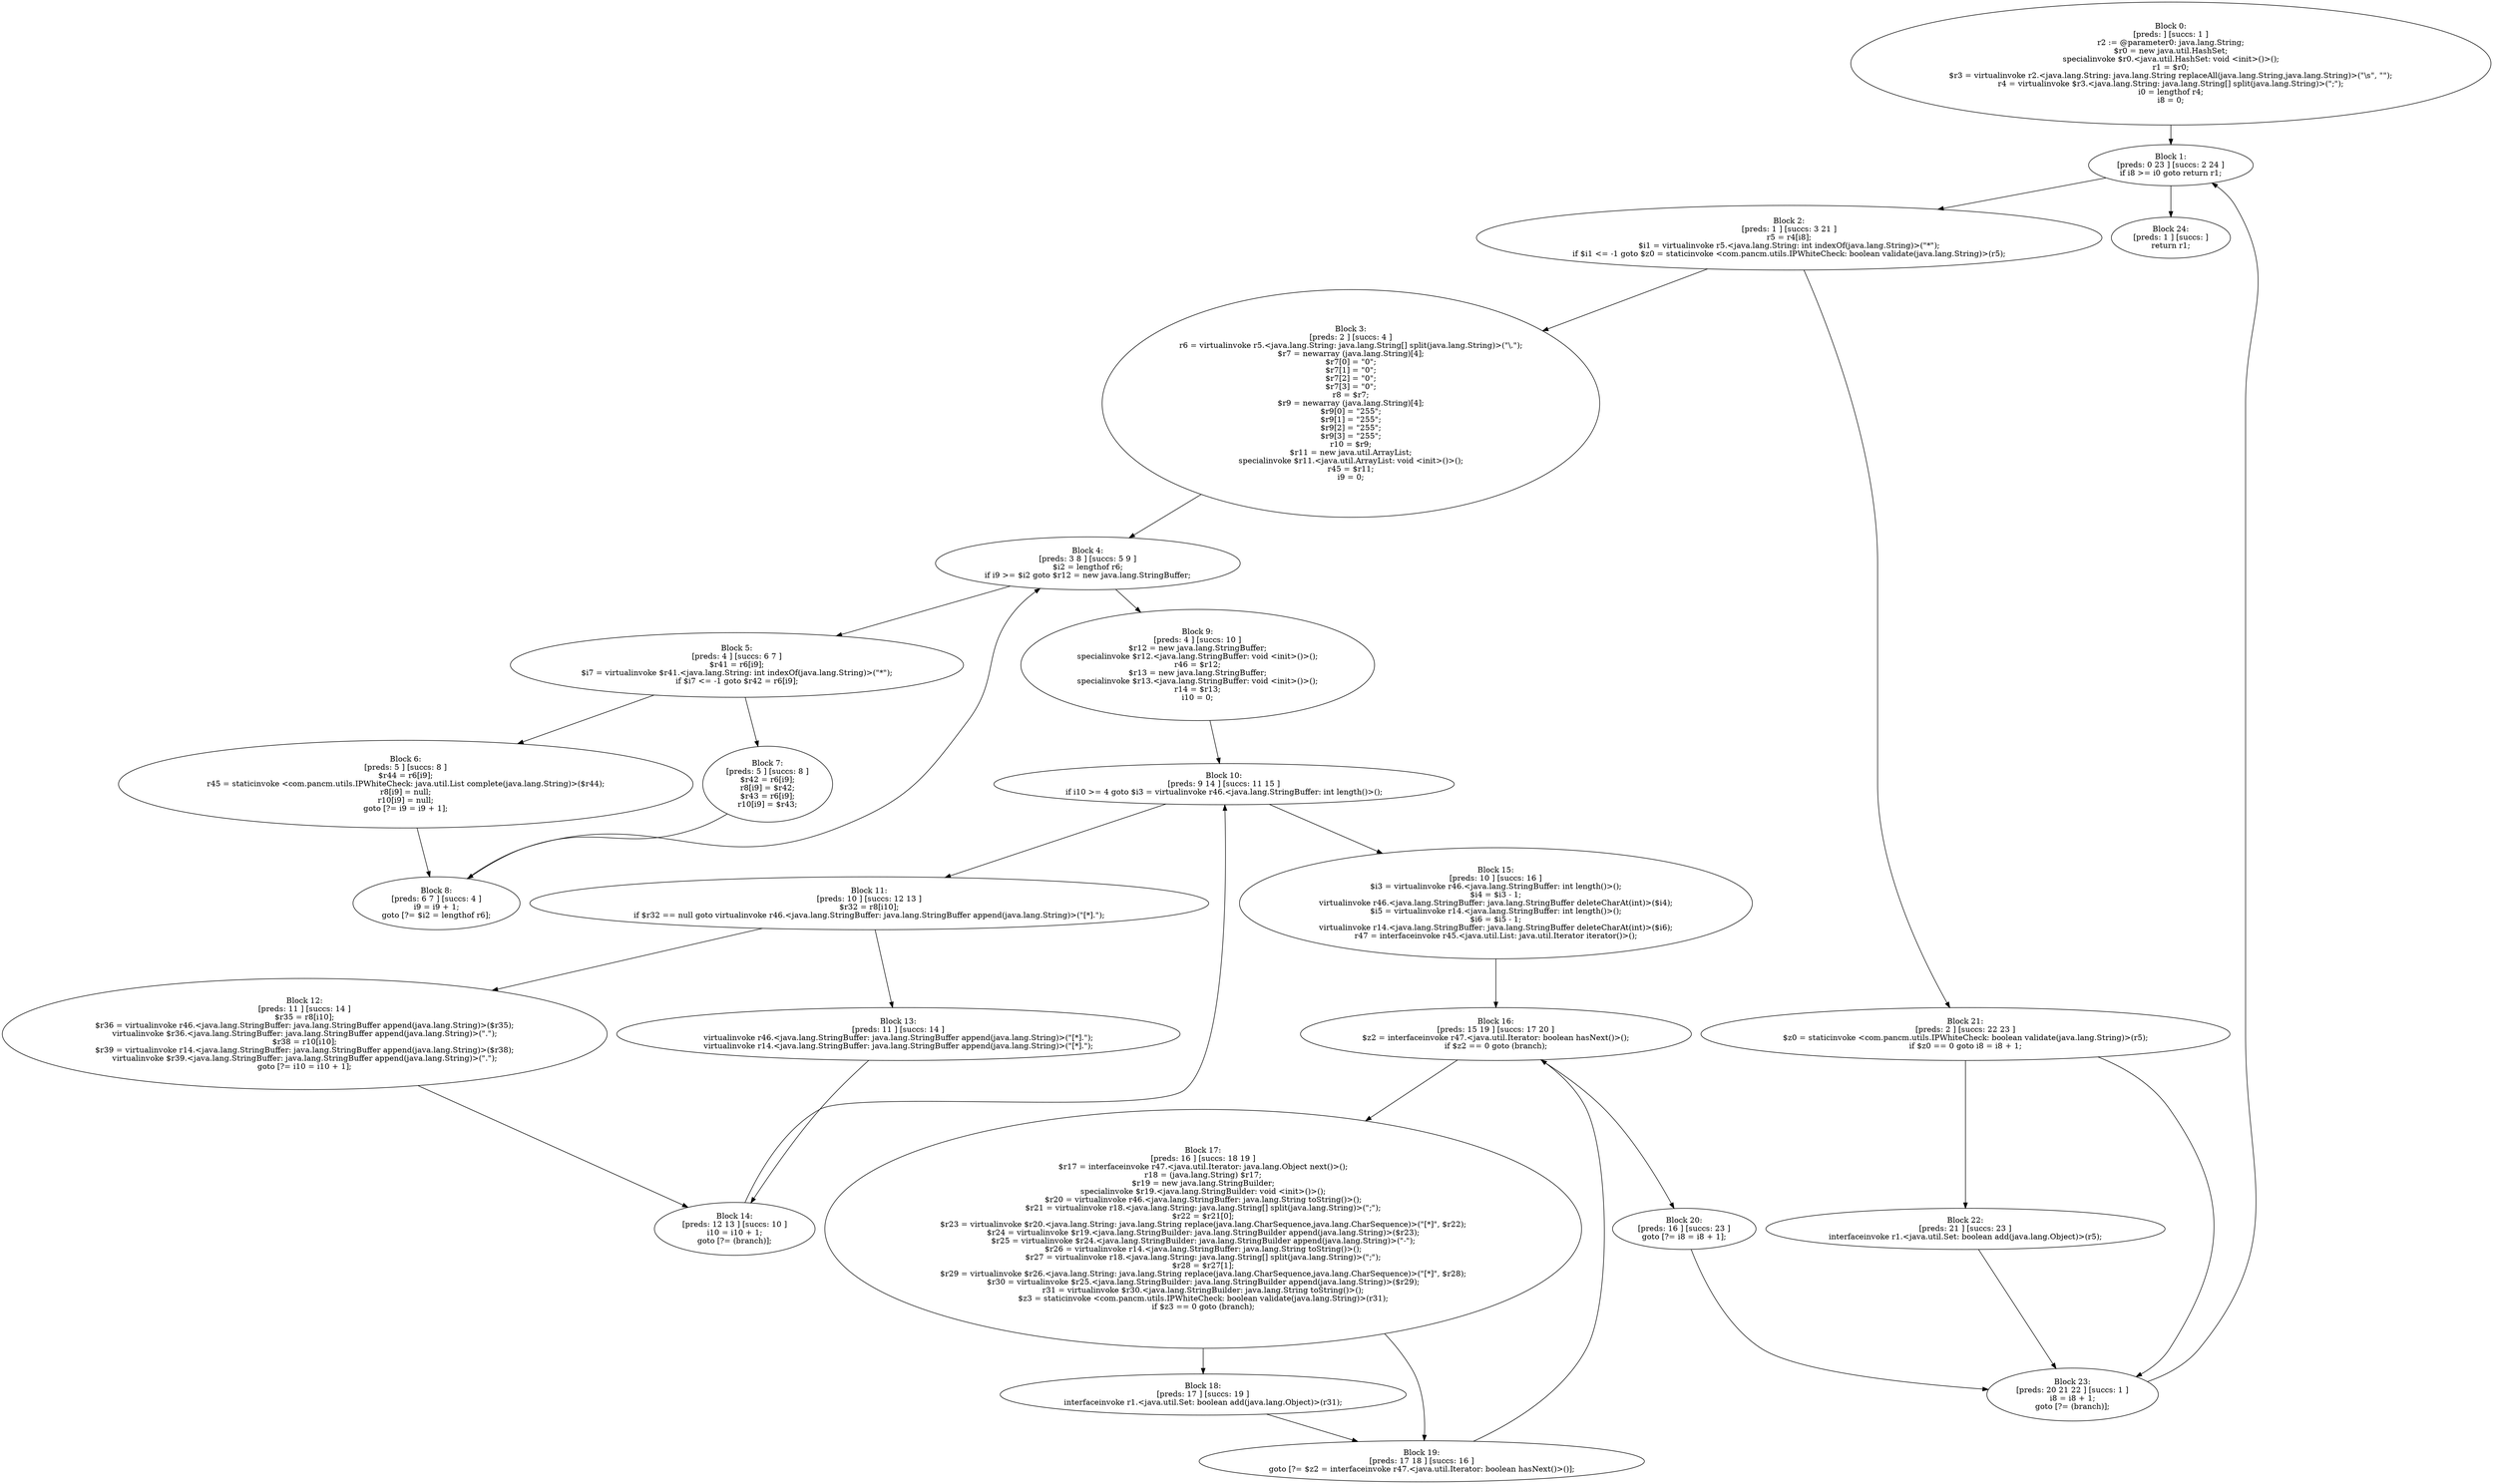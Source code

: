 digraph "unitGraph" {
    "Block 0:
[preds: ] [succs: 1 ]
r2 := @parameter0: java.lang.String;
$r0 = new java.util.HashSet;
specialinvoke $r0.<java.util.HashSet: void <init>()>();
r1 = $r0;
$r3 = virtualinvoke r2.<java.lang.String: java.lang.String replaceAll(java.lang.String,java.lang.String)>(\"\\s\", \"\");
r4 = virtualinvoke $r3.<java.lang.String: java.lang.String[] split(java.lang.String)>(\";\");
i0 = lengthof r4;
i8 = 0;
"
    "Block 1:
[preds: 0 23 ] [succs: 2 24 ]
if i8 >= i0 goto return r1;
"
    "Block 2:
[preds: 1 ] [succs: 3 21 ]
r5 = r4[i8];
$i1 = virtualinvoke r5.<java.lang.String: int indexOf(java.lang.String)>(\"*\");
if $i1 <= -1 goto $z0 = staticinvoke <com.pancm.utils.IPWhiteCheck: boolean validate(java.lang.String)>(r5);
"
    "Block 3:
[preds: 2 ] [succs: 4 ]
r6 = virtualinvoke r5.<java.lang.String: java.lang.String[] split(java.lang.String)>(\"\\.\");
$r7 = newarray (java.lang.String)[4];
$r7[0] = \"0\";
$r7[1] = \"0\";
$r7[2] = \"0\";
$r7[3] = \"0\";
r8 = $r7;
$r9 = newarray (java.lang.String)[4];
$r9[0] = \"255\";
$r9[1] = \"255\";
$r9[2] = \"255\";
$r9[3] = \"255\";
r10 = $r9;
$r11 = new java.util.ArrayList;
specialinvoke $r11.<java.util.ArrayList: void <init>()>();
r45 = $r11;
i9 = 0;
"
    "Block 4:
[preds: 3 8 ] [succs: 5 9 ]
$i2 = lengthof r6;
if i9 >= $i2 goto $r12 = new java.lang.StringBuffer;
"
    "Block 5:
[preds: 4 ] [succs: 6 7 ]
$r41 = r6[i9];
$i7 = virtualinvoke $r41.<java.lang.String: int indexOf(java.lang.String)>(\"*\");
if $i7 <= -1 goto $r42 = r6[i9];
"
    "Block 6:
[preds: 5 ] [succs: 8 ]
$r44 = r6[i9];
r45 = staticinvoke <com.pancm.utils.IPWhiteCheck: java.util.List complete(java.lang.String)>($r44);
r8[i9] = null;
r10[i9] = null;
goto [?= i9 = i9 + 1];
"
    "Block 7:
[preds: 5 ] [succs: 8 ]
$r42 = r6[i9];
r8[i9] = $r42;
$r43 = r6[i9];
r10[i9] = $r43;
"
    "Block 8:
[preds: 6 7 ] [succs: 4 ]
i9 = i9 + 1;
goto [?= $i2 = lengthof r6];
"
    "Block 9:
[preds: 4 ] [succs: 10 ]
$r12 = new java.lang.StringBuffer;
specialinvoke $r12.<java.lang.StringBuffer: void <init>()>();
r46 = $r12;
$r13 = new java.lang.StringBuffer;
specialinvoke $r13.<java.lang.StringBuffer: void <init>()>();
r14 = $r13;
i10 = 0;
"
    "Block 10:
[preds: 9 14 ] [succs: 11 15 ]
if i10 >= 4 goto $i3 = virtualinvoke r46.<java.lang.StringBuffer: int length()>();
"
    "Block 11:
[preds: 10 ] [succs: 12 13 ]
$r32 = r8[i10];
if $r32 == null goto virtualinvoke r46.<java.lang.StringBuffer: java.lang.StringBuffer append(java.lang.String)>(\"[*].\");
"
    "Block 12:
[preds: 11 ] [succs: 14 ]
$r35 = r8[i10];
$r36 = virtualinvoke r46.<java.lang.StringBuffer: java.lang.StringBuffer append(java.lang.String)>($r35);
virtualinvoke $r36.<java.lang.StringBuffer: java.lang.StringBuffer append(java.lang.String)>(\".\");
$r38 = r10[i10];
$r39 = virtualinvoke r14.<java.lang.StringBuffer: java.lang.StringBuffer append(java.lang.String)>($r38);
virtualinvoke $r39.<java.lang.StringBuffer: java.lang.StringBuffer append(java.lang.String)>(\".\");
goto [?= i10 = i10 + 1];
"
    "Block 13:
[preds: 11 ] [succs: 14 ]
virtualinvoke r46.<java.lang.StringBuffer: java.lang.StringBuffer append(java.lang.String)>(\"[*].\");
virtualinvoke r14.<java.lang.StringBuffer: java.lang.StringBuffer append(java.lang.String)>(\"[*].\");
"
    "Block 14:
[preds: 12 13 ] [succs: 10 ]
i10 = i10 + 1;
goto [?= (branch)];
"
    "Block 15:
[preds: 10 ] [succs: 16 ]
$i3 = virtualinvoke r46.<java.lang.StringBuffer: int length()>();
$i4 = $i3 - 1;
virtualinvoke r46.<java.lang.StringBuffer: java.lang.StringBuffer deleteCharAt(int)>($i4);
$i5 = virtualinvoke r14.<java.lang.StringBuffer: int length()>();
$i6 = $i5 - 1;
virtualinvoke r14.<java.lang.StringBuffer: java.lang.StringBuffer deleteCharAt(int)>($i6);
r47 = interfaceinvoke r45.<java.util.List: java.util.Iterator iterator()>();
"
    "Block 16:
[preds: 15 19 ] [succs: 17 20 ]
$z2 = interfaceinvoke r47.<java.util.Iterator: boolean hasNext()>();
if $z2 == 0 goto (branch);
"
    "Block 17:
[preds: 16 ] [succs: 18 19 ]
$r17 = interfaceinvoke r47.<java.util.Iterator: java.lang.Object next()>();
r18 = (java.lang.String) $r17;
$r19 = new java.lang.StringBuilder;
specialinvoke $r19.<java.lang.StringBuilder: void <init>()>();
$r20 = virtualinvoke r46.<java.lang.StringBuffer: java.lang.String toString()>();
$r21 = virtualinvoke r18.<java.lang.String: java.lang.String[] split(java.lang.String)>(\";\");
$r22 = $r21[0];
$r23 = virtualinvoke $r20.<java.lang.String: java.lang.String replace(java.lang.CharSequence,java.lang.CharSequence)>(\"[*]\", $r22);
$r24 = virtualinvoke $r19.<java.lang.StringBuilder: java.lang.StringBuilder append(java.lang.String)>($r23);
$r25 = virtualinvoke $r24.<java.lang.StringBuilder: java.lang.StringBuilder append(java.lang.String)>(\"-\");
$r26 = virtualinvoke r14.<java.lang.StringBuffer: java.lang.String toString()>();
$r27 = virtualinvoke r18.<java.lang.String: java.lang.String[] split(java.lang.String)>(\";\");
$r28 = $r27[1];
$r29 = virtualinvoke $r26.<java.lang.String: java.lang.String replace(java.lang.CharSequence,java.lang.CharSequence)>(\"[*]\", $r28);
$r30 = virtualinvoke $r25.<java.lang.StringBuilder: java.lang.StringBuilder append(java.lang.String)>($r29);
r31 = virtualinvoke $r30.<java.lang.StringBuilder: java.lang.String toString()>();
$z3 = staticinvoke <com.pancm.utils.IPWhiteCheck: boolean validate(java.lang.String)>(r31);
if $z3 == 0 goto (branch);
"
    "Block 18:
[preds: 17 ] [succs: 19 ]
interfaceinvoke r1.<java.util.Set: boolean add(java.lang.Object)>(r31);
"
    "Block 19:
[preds: 17 18 ] [succs: 16 ]
goto [?= $z2 = interfaceinvoke r47.<java.util.Iterator: boolean hasNext()>()];
"
    "Block 20:
[preds: 16 ] [succs: 23 ]
goto [?= i8 = i8 + 1];
"
    "Block 21:
[preds: 2 ] [succs: 22 23 ]
$z0 = staticinvoke <com.pancm.utils.IPWhiteCheck: boolean validate(java.lang.String)>(r5);
if $z0 == 0 goto i8 = i8 + 1;
"
    "Block 22:
[preds: 21 ] [succs: 23 ]
interfaceinvoke r1.<java.util.Set: boolean add(java.lang.Object)>(r5);
"
    "Block 23:
[preds: 20 21 22 ] [succs: 1 ]
i8 = i8 + 1;
goto [?= (branch)];
"
    "Block 24:
[preds: 1 ] [succs: ]
return r1;
"
    "Block 0:
[preds: ] [succs: 1 ]
r2 := @parameter0: java.lang.String;
$r0 = new java.util.HashSet;
specialinvoke $r0.<java.util.HashSet: void <init>()>();
r1 = $r0;
$r3 = virtualinvoke r2.<java.lang.String: java.lang.String replaceAll(java.lang.String,java.lang.String)>(\"\\s\", \"\");
r4 = virtualinvoke $r3.<java.lang.String: java.lang.String[] split(java.lang.String)>(\";\");
i0 = lengthof r4;
i8 = 0;
"->"Block 1:
[preds: 0 23 ] [succs: 2 24 ]
if i8 >= i0 goto return r1;
";
    "Block 1:
[preds: 0 23 ] [succs: 2 24 ]
if i8 >= i0 goto return r1;
"->"Block 2:
[preds: 1 ] [succs: 3 21 ]
r5 = r4[i8];
$i1 = virtualinvoke r5.<java.lang.String: int indexOf(java.lang.String)>(\"*\");
if $i1 <= -1 goto $z0 = staticinvoke <com.pancm.utils.IPWhiteCheck: boolean validate(java.lang.String)>(r5);
";
    "Block 1:
[preds: 0 23 ] [succs: 2 24 ]
if i8 >= i0 goto return r1;
"->"Block 24:
[preds: 1 ] [succs: ]
return r1;
";
    "Block 2:
[preds: 1 ] [succs: 3 21 ]
r5 = r4[i8];
$i1 = virtualinvoke r5.<java.lang.String: int indexOf(java.lang.String)>(\"*\");
if $i1 <= -1 goto $z0 = staticinvoke <com.pancm.utils.IPWhiteCheck: boolean validate(java.lang.String)>(r5);
"->"Block 3:
[preds: 2 ] [succs: 4 ]
r6 = virtualinvoke r5.<java.lang.String: java.lang.String[] split(java.lang.String)>(\"\\.\");
$r7 = newarray (java.lang.String)[4];
$r7[0] = \"0\";
$r7[1] = \"0\";
$r7[2] = \"0\";
$r7[3] = \"0\";
r8 = $r7;
$r9 = newarray (java.lang.String)[4];
$r9[0] = \"255\";
$r9[1] = \"255\";
$r9[2] = \"255\";
$r9[3] = \"255\";
r10 = $r9;
$r11 = new java.util.ArrayList;
specialinvoke $r11.<java.util.ArrayList: void <init>()>();
r45 = $r11;
i9 = 0;
";
    "Block 2:
[preds: 1 ] [succs: 3 21 ]
r5 = r4[i8];
$i1 = virtualinvoke r5.<java.lang.String: int indexOf(java.lang.String)>(\"*\");
if $i1 <= -1 goto $z0 = staticinvoke <com.pancm.utils.IPWhiteCheck: boolean validate(java.lang.String)>(r5);
"->"Block 21:
[preds: 2 ] [succs: 22 23 ]
$z0 = staticinvoke <com.pancm.utils.IPWhiteCheck: boolean validate(java.lang.String)>(r5);
if $z0 == 0 goto i8 = i8 + 1;
";
    "Block 3:
[preds: 2 ] [succs: 4 ]
r6 = virtualinvoke r5.<java.lang.String: java.lang.String[] split(java.lang.String)>(\"\\.\");
$r7 = newarray (java.lang.String)[4];
$r7[0] = \"0\";
$r7[1] = \"0\";
$r7[2] = \"0\";
$r7[3] = \"0\";
r8 = $r7;
$r9 = newarray (java.lang.String)[4];
$r9[0] = \"255\";
$r9[1] = \"255\";
$r9[2] = \"255\";
$r9[3] = \"255\";
r10 = $r9;
$r11 = new java.util.ArrayList;
specialinvoke $r11.<java.util.ArrayList: void <init>()>();
r45 = $r11;
i9 = 0;
"->"Block 4:
[preds: 3 8 ] [succs: 5 9 ]
$i2 = lengthof r6;
if i9 >= $i2 goto $r12 = new java.lang.StringBuffer;
";
    "Block 4:
[preds: 3 8 ] [succs: 5 9 ]
$i2 = lengthof r6;
if i9 >= $i2 goto $r12 = new java.lang.StringBuffer;
"->"Block 5:
[preds: 4 ] [succs: 6 7 ]
$r41 = r6[i9];
$i7 = virtualinvoke $r41.<java.lang.String: int indexOf(java.lang.String)>(\"*\");
if $i7 <= -1 goto $r42 = r6[i9];
";
    "Block 4:
[preds: 3 8 ] [succs: 5 9 ]
$i2 = lengthof r6;
if i9 >= $i2 goto $r12 = new java.lang.StringBuffer;
"->"Block 9:
[preds: 4 ] [succs: 10 ]
$r12 = new java.lang.StringBuffer;
specialinvoke $r12.<java.lang.StringBuffer: void <init>()>();
r46 = $r12;
$r13 = new java.lang.StringBuffer;
specialinvoke $r13.<java.lang.StringBuffer: void <init>()>();
r14 = $r13;
i10 = 0;
";
    "Block 5:
[preds: 4 ] [succs: 6 7 ]
$r41 = r6[i9];
$i7 = virtualinvoke $r41.<java.lang.String: int indexOf(java.lang.String)>(\"*\");
if $i7 <= -1 goto $r42 = r6[i9];
"->"Block 6:
[preds: 5 ] [succs: 8 ]
$r44 = r6[i9];
r45 = staticinvoke <com.pancm.utils.IPWhiteCheck: java.util.List complete(java.lang.String)>($r44);
r8[i9] = null;
r10[i9] = null;
goto [?= i9 = i9 + 1];
";
    "Block 5:
[preds: 4 ] [succs: 6 7 ]
$r41 = r6[i9];
$i7 = virtualinvoke $r41.<java.lang.String: int indexOf(java.lang.String)>(\"*\");
if $i7 <= -1 goto $r42 = r6[i9];
"->"Block 7:
[preds: 5 ] [succs: 8 ]
$r42 = r6[i9];
r8[i9] = $r42;
$r43 = r6[i9];
r10[i9] = $r43;
";
    "Block 6:
[preds: 5 ] [succs: 8 ]
$r44 = r6[i9];
r45 = staticinvoke <com.pancm.utils.IPWhiteCheck: java.util.List complete(java.lang.String)>($r44);
r8[i9] = null;
r10[i9] = null;
goto [?= i9 = i9 + 1];
"->"Block 8:
[preds: 6 7 ] [succs: 4 ]
i9 = i9 + 1;
goto [?= $i2 = lengthof r6];
";
    "Block 7:
[preds: 5 ] [succs: 8 ]
$r42 = r6[i9];
r8[i9] = $r42;
$r43 = r6[i9];
r10[i9] = $r43;
"->"Block 8:
[preds: 6 7 ] [succs: 4 ]
i9 = i9 + 1;
goto [?= $i2 = lengthof r6];
";
    "Block 8:
[preds: 6 7 ] [succs: 4 ]
i9 = i9 + 1;
goto [?= $i2 = lengthof r6];
"->"Block 4:
[preds: 3 8 ] [succs: 5 9 ]
$i2 = lengthof r6;
if i9 >= $i2 goto $r12 = new java.lang.StringBuffer;
";
    "Block 9:
[preds: 4 ] [succs: 10 ]
$r12 = new java.lang.StringBuffer;
specialinvoke $r12.<java.lang.StringBuffer: void <init>()>();
r46 = $r12;
$r13 = new java.lang.StringBuffer;
specialinvoke $r13.<java.lang.StringBuffer: void <init>()>();
r14 = $r13;
i10 = 0;
"->"Block 10:
[preds: 9 14 ] [succs: 11 15 ]
if i10 >= 4 goto $i3 = virtualinvoke r46.<java.lang.StringBuffer: int length()>();
";
    "Block 10:
[preds: 9 14 ] [succs: 11 15 ]
if i10 >= 4 goto $i3 = virtualinvoke r46.<java.lang.StringBuffer: int length()>();
"->"Block 11:
[preds: 10 ] [succs: 12 13 ]
$r32 = r8[i10];
if $r32 == null goto virtualinvoke r46.<java.lang.StringBuffer: java.lang.StringBuffer append(java.lang.String)>(\"[*].\");
";
    "Block 10:
[preds: 9 14 ] [succs: 11 15 ]
if i10 >= 4 goto $i3 = virtualinvoke r46.<java.lang.StringBuffer: int length()>();
"->"Block 15:
[preds: 10 ] [succs: 16 ]
$i3 = virtualinvoke r46.<java.lang.StringBuffer: int length()>();
$i4 = $i3 - 1;
virtualinvoke r46.<java.lang.StringBuffer: java.lang.StringBuffer deleteCharAt(int)>($i4);
$i5 = virtualinvoke r14.<java.lang.StringBuffer: int length()>();
$i6 = $i5 - 1;
virtualinvoke r14.<java.lang.StringBuffer: java.lang.StringBuffer deleteCharAt(int)>($i6);
r47 = interfaceinvoke r45.<java.util.List: java.util.Iterator iterator()>();
";
    "Block 11:
[preds: 10 ] [succs: 12 13 ]
$r32 = r8[i10];
if $r32 == null goto virtualinvoke r46.<java.lang.StringBuffer: java.lang.StringBuffer append(java.lang.String)>(\"[*].\");
"->"Block 12:
[preds: 11 ] [succs: 14 ]
$r35 = r8[i10];
$r36 = virtualinvoke r46.<java.lang.StringBuffer: java.lang.StringBuffer append(java.lang.String)>($r35);
virtualinvoke $r36.<java.lang.StringBuffer: java.lang.StringBuffer append(java.lang.String)>(\".\");
$r38 = r10[i10];
$r39 = virtualinvoke r14.<java.lang.StringBuffer: java.lang.StringBuffer append(java.lang.String)>($r38);
virtualinvoke $r39.<java.lang.StringBuffer: java.lang.StringBuffer append(java.lang.String)>(\".\");
goto [?= i10 = i10 + 1];
";
    "Block 11:
[preds: 10 ] [succs: 12 13 ]
$r32 = r8[i10];
if $r32 == null goto virtualinvoke r46.<java.lang.StringBuffer: java.lang.StringBuffer append(java.lang.String)>(\"[*].\");
"->"Block 13:
[preds: 11 ] [succs: 14 ]
virtualinvoke r46.<java.lang.StringBuffer: java.lang.StringBuffer append(java.lang.String)>(\"[*].\");
virtualinvoke r14.<java.lang.StringBuffer: java.lang.StringBuffer append(java.lang.String)>(\"[*].\");
";
    "Block 12:
[preds: 11 ] [succs: 14 ]
$r35 = r8[i10];
$r36 = virtualinvoke r46.<java.lang.StringBuffer: java.lang.StringBuffer append(java.lang.String)>($r35);
virtualinvoke $r36.<java.lang.StringBuffer: java.lang.StringBuffer append(java.lang.String)>(\".\");
$r38 = r10[i10];
$r39 = virtualinvoke r14.<java.lang.StringBuffer: java.lang.StringBuffer append(java.lang.String)>($r38);
virtualinvoke $r39.<java.lang.StringBuffer: java.lang.StringBuffer append(java.lang.String)>(\".\");
goto [?= i10 = i10 + 1];
"->"Block 14:
[preds: 12 13 ] [succs: 10 ]
i10 = i10 + 1;
goto [?= (branch)];
";
    "Block 13:
[preds: 11 ] [succs: 14 ]
virtualinvoke r46.<java.lang.StringBuffer: java.lang.StringBuffer append(java.lang.String)>(\"[*].\");
virtualinvoke r14.<java.lang.StringBuffer: java.lang.StringBuffer append(java.lang.String)>(\"[*].\");
"->"Block 14:
[preds: 12 13 ] [succs: 10 ]
i10 = i10 + 1;
goto [?= (branch)];
";
    "Block 14:
[preds: 12 13 ] [succs: 10 ]
i10 = i10 + 1;
goto [?= (branch)];
"->"Block 10:
[preds: 9 14 ] [succs: 11 15 ]
if i10 >= 4 goto $i3 = virtualinvoke r46.<java.lang.StringBuffer: int length()>();
";
    "Block 15:
[preds: 10 ] [succs: 16 ]
$i3 = virtualinvoke r46.<java.lang.StringBuffer: int length()>();
$i4 = $i3 - 1;
virtualinvoke r46.<java.lang.StringBuffer: java.lang.StringBuffer deleteCharAt(int)>($i4);
$i5 = virtualinvoke r14.<java.lang.StringBuffer: int length()>();
$i6 = $i5 - 1;
virtualinvoke r14.<java.lang.StringBuffer: java.lang.StringBuffer deleteCharAt(int)>($i6);
r47 = interfaceinvoke r45.<java.util.List: java.util.Iterator iterator()>();
"->"Block 16:
[preds: 15 19 ] [succs: 17 20 ]
$z2 = interfaceinvoke r47.<java.util.Iterator: boolean hasNext()>();
if $z2 == 0 goto (branch);
";
    "Block 16:
[preds: 15 19 ] [succs: 17 20 ]
$z2 = interfaceinvoke r47.<java.util.Iterator: boolean hasNext()>();
if $z2 == 0 goto (branch);
"->"Block 17:
[preds: 16 ] [succs: 18 19 ]
$r17 = interfaceinvoke r47.<java.util.Iterator: java.lang.Object next()>();
r18 = (java.lang.String) $r17;
$r19 = new java.lang.StringBuilder;
specialinvoke $r19.<java.lang.StringBuilder: void <init>()>();
$r20 = virtualinvoke r46.<java.lang.StringBuffer: java.lang.String toString()>();
$r21 = virtualinvoke r18.<java.lang.String: java.lang.String[] split(java.lang.String)>(\";\");
$r22 = $r21[0];
$r23 = virtualinvoke $r20.<java.lang.String: java.lang.String replace(java.lang.CharSequence,java.lang.CharSequence)>(\"[*]\", $r22);
$r24 = virtualinvoke $r19.<java.lang.StringBuilder: java.lang.StringBuilder append(java.lang.String)>($r23);
$r25 = virtualinvoke $r24.<java.lang.StringBuilder: java.lang.StringBuilder append(java.lang.String)>(\"-\");
$r26 = virtualinvoke r14.<java.lang.StringBuffer: java.lang.String toString()>();
$r27 = virtualinvoke r18.<java.lang.String: java.lang.String[] split(java.lang.String)>(\";\");
$r28 = $r27[1];
$r29 = virtualinvoke $r26.<java.lang.String: java.lang.String replace(java.lang.CharSequence,java.lang.CharSequence)>(\"[*]\", $r28);
$r30 = virtualinvoke $r25.<java.lang.StringBuilder: java.lang.StringBuilder append(java.lang.String)>($r29);
r31 = virtualinvoke $r30.<java.lang.StringBuilder: java.lang.String toString()>();
$z3 = staticinvoke <com.pancm.utils.IPWhiteCheck: boolean validate(java.lang.String)>(r31);
if $z3 == 0 goto (branch);
";
    "Block 16:
[preds: 15 19 ] [succs: 17 20 ]
$z2 = interfaceinvoke r47.<java.util.Iterator: boolean hasNext()>();
if $z2 == 0 goto (branch);
"->"Block 20:
[preds: 16 ] [succs: 23 ]
goto [?= i8 = i8 + 1];
";
    "Block 17:
[preds: 16 ] [succs: 18 19 ]
$r17 = interfaceinvoke r47.<java.util.Iterator: java.lang.Object next()>();
r18 = (java.lang.String) $r17;
$r19 = new java.lang.StringBuilder;
specialinvoke $r19.<java.lang.StringBuilder: void <init>()>();
$r20 = virtualinvoke r46.<java.lang.StringBuffer: java.lang.String toString()>();
$r21 = virtualinvoke r18.<java.lang.String: java.lang.String[] split(java.lang.String)>(\";\");
$r22 = $r21[0];
$r23 = virtualinvoke $r20.<java.lang.String: java.lang.String replace(java.lang.CharSequence,java.lang.CharSequence)>(\"[*]\", $r22);
$r24 = virtualinvoke $r19.<java.lang.StringBuilder: java.lang.StringBuilder append(java.lang.String)>($r23);
$r25 = virtualinvoke $r24.<java.lang.StringBuilder: java.lang.StringBuilder append(java.lang.String)>(\"-\");
$r26 = virtualinvoke r14.<java.lang.StringBuffer: java.lang.String toString()>();
$r27 = virtualinvoke r18.<java.lang.String: java.lang.String[] split(java.lang.String)>(\";\");
$r28 = $r27[1];
$r29 = virtualinvoke $r26.<java.lang.String: java.lang.String replace(java.lang.CharSequence,java.lang.CharSequence)>(\"[*]\", $r28);
$r30 = virtualinvoke $r25.<java.lang.StringBuilder: java.lang.StringBuilder append(java.lang.String)>($r29);
r31 = virtualinvoke $r30.<java.lang.StringBuilder: java.lang.String toString()>();
$z3 = staticinvoke <com.pancm.utils.IPWhiteCheck: boolean validate(java.lang.String)>(r31);
if $z3 == 0 goto (branch);
"->"Block 18:
[preds: 17 ] [succs: 19 ]
interfaceinvoke r1.<java.util.Set: boolean add(java.lang.Object)>(r31);
";
    "Block 17:
[preds: 16 ] [succs: 18 19 ]
$r17 = interfaceinvoke r47.<java.util.Iterator: java.lang.Object next()>();
r18 = (java.lang.String) $r17;
$r19 = new java.lang.StringBuilder;
specialinvoke $r19.<java.lang.StringBuilder: void <init>()>();
$r20 = virtualinvoke r46.<java.lang.StringBuffer: java.lang.String toString()>();
$r21 = virtualinvoke r18.<java.lang.String: java.lang.String[] split(java.lang.String)>(\";\");
$r22 = $r21[0];
$r23 = virtualinvoke $r20.<java.lang.String: java.lang.String replace(java.lang.CharSequence,java.lang.CharSequence)>(\"[*]\", $r22);
$r24 = virtualinvoke $r19.<java.lang.StringBuilder: java.lang.StringBuilder append(java.lang.String)>($r23);
$r25 = virtualinvoke $r24.<java.lang.StringBuilder: java.lang.StringBuilder append(java.lang.String)>(\"-\");
$r26 = virtualinvoke r14.<java.lang.StringBuffer: java.lang.String toString()>();
$r27 = virtualinvoke r18.<java.lang.String: java.lang.String[] split(java.lang.String)>(\";\");
$r28 = $r27[1];
$r29 = virtualinvoke $r26.<java.lang.String: java.lang.String replace(java.lang.CharSequence,java.lang.CharSequence)>(\"[*]\", $r28);
$r30 = virtualinvoke $r25.<java.lang.StringBuilder: java.lang.StringBuilder append(java.lang.String)>($r29);
r31 = virtualinvoke $r30.<java.lang.StringBuilder: java.lang.String toString()>();
$z3 = staticinvoke <com.pancm.utils.IPWhiteCheck: boolean validate(java.lang.String)>(r31);
if $z3 == 0 goto (branch);
"->"Block 19:
[preds: 17 18 ] [succs: 16 ]
goto [?= $z2 = interfaceinvoke r47.<java.util.Iterator: boolean hasNext()>()];
";
    "Block 18:
[preds: 17 ] [succs: 19 ]
interfaceinvoke r1.<java.util.Set: boolean add(java.lang.Object)>(r31);
"->"Block 19:
[preds: 17 18 ] [succs: 16 ]
goto [?= $z2 = interfaceinvoke r47.<java.util.Iterator: boolean hasNext()>()];
";
    "Block 19:
[preds: 17 18 ] [succs: 16 ]
goto [?= $z2 = interfaceinvoke r47.<java.util.Iterator: boolean hasNext()>()];
"->"Block 16:
[preds: 15 19 ] [succs: 17 20 ]
$z2 = interfaceinvoke r47.<java.util.Iterator: boolean hasNext()>();
if $z2 == 0 goto (branch);
";
    "Block 20:
[preds: 16 ] [succs: 23 ]
goto [?= i8 = i8 + 1];
"->"Block 23:
[preds: 20 21 22 ] [succs: 1 ]
i8 = i8 + 1;
goto [?= (branch)];
";
    "Block 21:
[preds: 2 ] [succs: 22 23 ]
$z0 = staticinvoke <com.pancm.utils.IPWhiteCheck: boolean validate(java.lang.String)>(r5);
if $z0 == 0 goto i8 = i8 + 1;
"->"Block 22:
[preds: 21 ] [succs: 23 ]
interfaceinvoke r1.<java.util.Set: boolean add(java.lang.Object)>(r5);
";
    "Block 21:
[preds: 2 ] [succs: 22 23 ]
$z0 = staticinvoke <com.pancm.utils.IPWhiteCheck: boolean validate(java.lang.String)>(r5);
if $z0 == 0 goto i8 = i8 + 1;
"->"Block 23:
[preds: 20 21 22 ] [succs: 1 ]
i8 = i8 + 1;
goto [?= (branch)];
";
    "Block 22:
[preds: 21 ] [succs: 23 ]
interfaceinvoke r1.<java.util.Set: boolean add(java.lang.Object)>(r5);
"->"Block 23:
[preds: 20 21 22 ] [succs: 1 ]
i8 = i8 + 1;
goto [?= (branch)];
";
    "Block 23:
[preds: 20 21 22 ] [succs: 1 ]
i8 = i8 + 1;
goto [?= (branch)];
"->"Block 1:
[preds: 0 23 ] [succs: 2 24 ]
if i8 >= i0 goto return r1;
";
}

